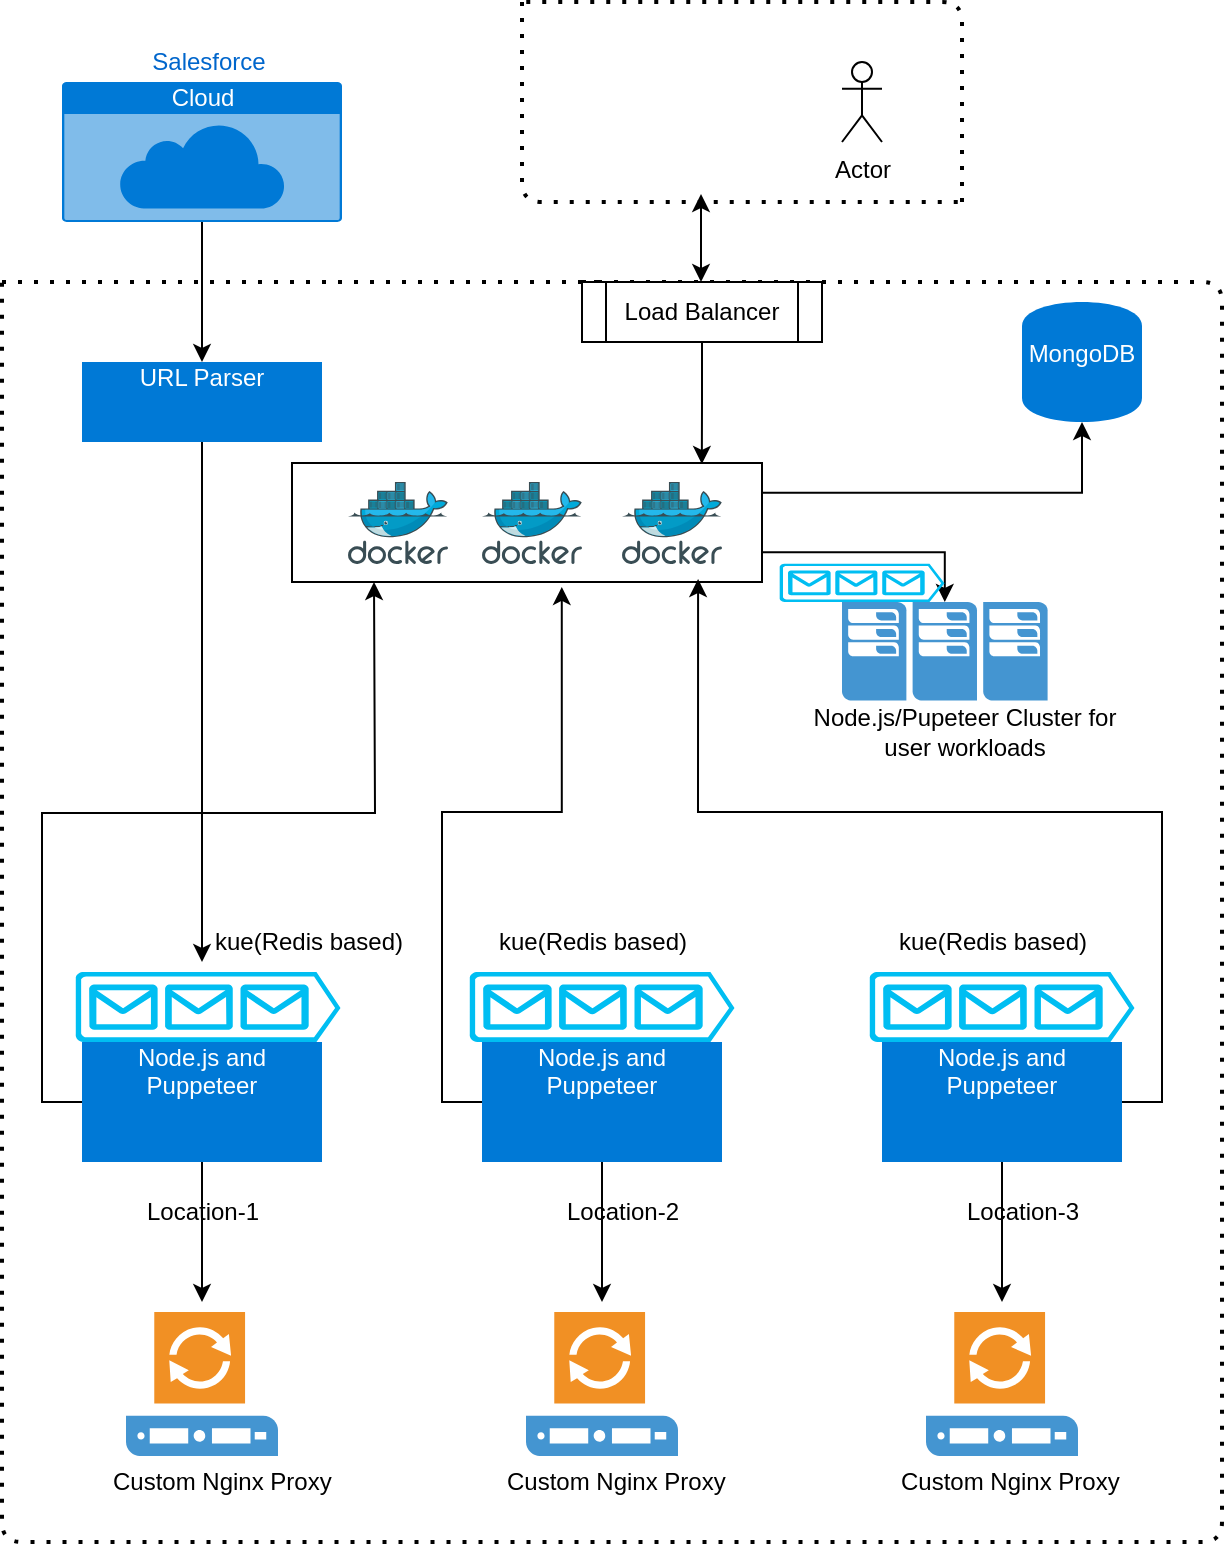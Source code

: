 <mxfile version="13.6.3" type="github">
  <diagram id="ujlbE42ZDyaoqwJoX8us" name="Page-1">
    <mxGraphModel dx="1186" dy="796" grid="1" gridSize="10" guides="1" tooltips="1" connect="1" arrows="1" fold="1" page="1" pageScale="1" pageWidth="850" pageHeight="1100" math="0" shadow="0">
      <root>
        <mxCell id="0" />
        <mxCell id="1" parent="0" />
        <mxCell id="xCr0qZ961VCydwSx8T03-10" style="edgeStyle=orthogonalEdgeStyle;rounded=0;orthogonalLoop=1;jettySize=auto;html=1;exitX=1;exitY=0.25;exitDx=0;exitDy=0;" parent="1" source="PxzMqg5Wx6o_aP7VjGV6-99" target="PxzMqg5Wx6o_aP7VjGV6-28" edge="1">
          <mxGeometry relative="1" as="geometry" />
        </mxCell>
        <mxCell id="xCr0qZ961VCydwSx8T03-11" style="edgeStyle=orthogonalEdgeStyle;rounded=0;orthogonalLoop=1;jettySize=auto;html=1;exitX=1;exitY=0.75;exitDx=0;exitDy=0;" parent="1" source="PxzMqg5Wx6o_aP7VjGV6-99" target="xCr0qZ961VCydwSx8T03-4" edge="1">
          <mxGeometry relative="1" as="geometry" />
        </mxCell>
        <mxCell id="PxzMqg5Wx6o_aP7VjGV6-99" value="" style="rounded=0;whiteSpace=wrap;html=1;" parent="1" vertex="1">
          <mxGeometry x="305" y="360.5" width="235" height="59.5" as="geometry" />
        </mxCell>
        <mxCell id="PxzMqg5Wx6o_aP7VjGV6-52" value="" style="edgeStyle=orthogonalEdgeStyle;rounded=0;orthogonalLoop=1;jettySize=auto;html=1;" parent="1" source="PxzMqg5Wx6o_aP7VjGV6-1" target="PxzMqg5Wx6o_aP7VjGV6-5" edge="1">
          <mxGeometry relative="1" as="geometry" />
        </mxCell>
        <mxCell id="PxzMqg5Wx6o_aP7VjGV6-1" value="Cloud" style="html=1;strokeColor=none;fillColor=#0079D6;labelPosition=center;verticalLabelPosition=middle;verticalAlign=top;align=center;fontSize=12;outlineConnect=0;spacingTop=-6;fontColor=#FFFFFF;shape=mxgraph.sitemap.cloud;" parent="1" vertex="1">
          <mxGeometry x="190" y="170" width="140" height="70" as="geometry" />
        </mxCell>
        <mxCell id="PxzMqg5Wx6o_aP7VjGV6-2" value="&lt;font color=&quot;#0066cc&quot;&gt;Salesforce&lt;/font&gt;" style="text;html=1;align=center;verticalAlign=middle;resizable=0;points=[];autosize=1;" parent="1" vertex="1">
          <mxGeometry x="228" y="150" width="70" height="20" as="geometry" />
        </mxCell>
        <mxCell id="PxzMqg5Wx6o_aP7VjGV6-82" style="edgeStyle=orthogonalEdgeStyle;rounded=0;orthogonalLoop=1;jettySize=auto;html=1;exitX=0.5;exitY=1;exitDx=0;exitDy=0;" parent="1" source="PxzMqg5Wx6o_aP7VjGV6-5" edge="1">
          <mxGeometry relative="1" as="geometry">
            <mxPoint x="260" y="610" as="targetPoint" />
          </mxGeometry>
        </mxCell>
        <mxCell id="PxzMqg5Wx6o_aP7VjGV6-5" value="URL Parser" style="whiteSpace=wrap;html=1;fontColor=#FFFFFF;verticalAlign=top;strokeColor=none;fillColor=#0079D6;spacingTop=-6;" parent="1" vertex="1">
          <mxGeometry x="200" y="310" width="120" height="40" as="geometry" />
        </mxCell>
        <mxCell id="PxzMqg5Wx6o_aP7VjGV6-49" style="edgeStyle=orthogonalEdgeStyle;rounded=0;orthogonalLoop=1;jettySize=auto;html=1;exitX=0.5;exitY=1;exitDx=0;exitDy=0;" parent="1" source="PxzMqg5Wx6o_aP7VjGV6-9" edge="1">
          <mxGeometry relative="1" as="geometry">
            <mxPoint x="460" y="780" as="targetPoint" />
          </mxGeometry>
        </mxCell>
        <mxCell id="PxzMqg5Wx6o_aP7VjGV6-9" value="&lt;span&gt;Node.js and Puppeteer&lt;/span&gt;" style="whiteSpace=wrap;html=1;fontColor=#FFFFFF;verticalAlign=top;strokeColor=none;fillColor=#0079D6;spacingTop=-6;" parent="1" vertex="1">
          <mxGeometry x="400" y="650" width="120" height="60" as="geometry" />
        </mxCell>
        <mxCell id="PxzMqg5Wx6o_aP7VjGV6-50" style="edgeStyle=orthogonalEdgeStyle;rounded=0;orthogonalLoop=1;jettySize=auto;html=1;exitX=0.5;exitY=1;exitDx=0;exitDy=0;" parent="1" source="PxzMqg5Wx6o_aP7VjGV6-11" edge="1">
          <mxGeometry relative="1" as="geometry">
            <mxPoint x="260" y="780" as="targetPoint" />
          </mxGeometry>
        </mxCell>
        <mxCell id="PxzMqg5Wx6o_aP7VjGV6-86" style="edgeStyle=orthogonalEdgeStyle;rounded=0;orthogonalLoop=1;jettySize=auto;html=1;exitX=0;exitY=0.5;exitDx=0;exitDy=0;" parent="1" source="PxzMqg5Wx6o_aP7VjGV6-11" edge="1">
          <mxGeometry relative="1" as="geometry">
            <mxPoint x="346" y="420" as="targetPoint" />
          </mxGeometry>
        </mxCell>
        <mxCell id="PxzMqg5Wx6o_aP7VjGV6-11" value="Node.js and Puppeteer" style="whiteSpace=wrap;html=1;fontColor=#FFFFFF;verticalAlign=top;strokeColor=none;fillColor=#0079D6;spacingTop=-6;" parent="1" vertex="1">
          <mxGeometry x="200" y="650" width="120" height="60" as="geometry" />
        </mxCell>
        <mxCell id="PxzMqg5Wx6o_aP7VjGV6-51" style="edgeStyle=orthogonalEdgeStyle;rounded=0;orthogonalLoop=1;jettySize=auto;html=1;exitX=0.5;exitY=1;exitDx=0;exitDy=0;" parent="1" source="PxzMqg5Wx6o_aP7VjGV6-13" edge="1">
          <mxGeometry relative="1" as="geometry">
            <mxPoint x="660" y="780" as="targetPoint" />
          </mxGeometry>
        </mxCell>
        <mxCell id="xCr0qZ961VCydwSx8T03-1" style="edgeStyle=orthogonalEdgeStyle;rounded=0;orthogonalLoop=1;jettySize=auto;html=1;exitX=1;exitY=0.5;exitDx=0;exitDy=0;entryX=0.864;entryY=0.975;entryDx=0;entryDy=0;entryPerimeter=0;" parent="1" source="PxzMqg5Wx6o_aP7VjGV6-13" target="PxzMqg5Wx6o_aP7VjGV6-99" edge="1">
          <mxGeometry relative="1" as="geometry" />
        </mxCell>
        <mxCell id="PxzMqg5Wx6o_aP7VjGV6-13" value="&lt;span&gt;Node.js and Puppeteer&lt;/span&gt;" style="whiteSpace=wrap;html=1;fontColor=#FFFFFF;verticalAlign=top;strokeColor=none;fillColor=#0079D6;spacingTop=-6;" parent="1" vertex="1">
          <mxGeometry x="600" y="650" width="120" height="60" as="geometry" />
        </mxCell>
        <mxCell id="PxzMqg5Wx6o_aP7VjGV6-15" value="" style="endArrow=none;dashed=1;html=1;dashPattern=1 3;strokeWidth=2;" parent="1" edge="1">
          <mxGeometry width="50" height="50" relative="1" as="geometry">
            <mxPoint x="450" y="270" as="sourcePoint" />
            <mxPoint x="160" y="270" as="targetPoint" />
            <Array as="points">
              <mxPoint x="770" y="270" />
              <mxPoint x="770" y="900" />
              <mxPoint x="480" y="900" />
              <mxPoint x="160" y="900" />
            </Array>
          </mxGeometry>
        </mxCell>
        <mxCell id="PxzMqg5Wx6o_aP7VjGV6-16" value="Location-1" style="text;html=1;align=center;verticalAlign=middle;resizable=0;points=[];autosize=1;" parent="1" vertex="1">
          <mxGeometry x="225" y="725" width="70" height="20" as="geometry" />
        </mxCell>
        <mxCell id="PxzMqg5Wx6o_aP7VjGV6-17" value="Location-2" style="text;html=1;align=center;verticalAlign=middle;resizable=0;points=[];autosize=1;" parent="1" vertex="1">
          <mxGeometry x="435" y="725" width="70" height="20" as="geometry" />
        </mxCell>
        <mxCell id="PxzMqg5Wx6o_aP7VjGV6-18" value="Location-3" style="text;html=1;align=center;verticalAlign=middle;resizable=0;points=[];autosize=1;" parent="1" vertex="1">
          <mxGeometry x="635" y="725" width="70" height="20" as="geometry" />
        </mxCell>
        <mxCell id="PxzMqg5Wx6o_aP7VjGV6-21" value="" style="shadow=0;dashed=0;html=1;strokeColor=none;fillColor=#4495D1;labelPosition=center;verticalLabelPosition=bottom;verticalAlign=top;align=center;outlineConnect=0;shape=mxgraph.veeam.proxy_server;" parent="1" vertex="1">
          <mxGeometry x="422" y="785" width="76" height="72" as="geometry" />
        </mxCell>
        <mxCell id="PxzMqg5Wx6o_aP7VjGV6-22" value="" style="shadow=0;dashed=0;html=1;strokeColor=none;fillColor=#4495D1;labelPosition=center;verticalLabelPosition=bottom;verticalAlign=top;align=center;outlineConnect=0;shape=mxgraph.veeam.proxy_server;" parent="1" vertex="1">
          <mxGeometry x="222" y="785" width="76" height="72" as="geometry" />
        </mxCell>
        <mxCell id="PxzMqg5Wx6o_aP7VjGV6-23" value="" style="shadow=0;dashed=0;html=1;strokeColor=none;fillColor=#4495D1;labelPosition=center;verticalLabelPosition=bottom;verticalAlign=top;align=center;outlineConnect=0;shape=mxgraph.veeam.proxy_server;" parent="1" vertex="1">
          <mxGeometry x="622" y="785" width="76" height="72" as="geometry" />
        </mxCell>
        <mxCell id="PxzMqg5Wx6o_aP7VjGV6-28" value="MongoDB" style="shape=cylinder;whiteSpace=wrap;html=1;boundedLbl=1;backgroundOutline=1;fontColor=#FFFFFF;verticalAlign=top;strokeColor=none;fillColor=#0079D6;spacingTop=-6;" parent="1" vertex="1">
          <mxGeometry x="670" y="280" width="60" height="60" as="geometry" />
        </mxCell>
        <mxCell id="PxzMqg5Wx6o_aP7VjGV6-30" value="Actor" style="shape=umlActor;verticalLabelPosition=bottom;verticalAlign=top;html=1;outlineConnect=0;" parent="1" vertex="1">
          <mxGeometry x="580" y="160" width="20" height="40" as="geometry" />
        </mxCell>
        <mxCell id="PxzMqg5Wx6o_aP7VjGV6-36" value="" style="shape=image;html=1;verticalAlign=top;verticalLabelPosition=bottom;labelBackgroundColor=#ffffff;imageAspect=0;aspect=fixed;image=https://cdn4.iconfinder.com/data/icons/technology-83/1000/app_frontend_end_front_front-end_front_end_development-128.png" parent="1" vertex="1">
          <mxGeometry x="480" y="150" width="60" height="60" as="geometry" />
        </mxCell>
        <mxCell id="PxzMqg5Wx6o_aP7VjGV6-39" value="" style="endArrow=none;dashed=1;html=1;dashPattern=1 3;strokeWidth=2;" parent="1" edge="1">
          <mxGeometry width="50" height="50" relative="1" as="geometry">
            <mxPoint x="420" y="130" as="sourcePoint" />
            <mxPoint x="640" y="230" as="targetPoint" />
            <Array as="points">
              <mxPoint x="420" y="130" />
              <mxPoint x="420" y="230" />
              <mxPoint x="540" y="230" />
            </Array>
          </mxGeometry>
        </mxCell>
        <mxCell id="PxzMqg5Wx6o_aP7VjGV6-46" value="&amp;nbsp;Custom Nginx Proxy" style="text;html=1;align=center;verticalAlign=middle;resizable=0;points=[];autosize=1;" parent="1" vertex="1">
          <mxGeometry x="203" y="860" width="130" height="20" as="geometry" />
        </mxCell>
        <mxCell id="PxzMqg5Wx6o_aP7VjGV6-47" value="&amp;nbsp;Custom Nginx Proxy" style="text;html=1;align=center;verticalAlign=middle;resizable=0;points=[];autosize=1;" parent="1" vertex="1">
          <mxGeometry x="597" y="860" width="130" height="20" as="geometry" />
        </mxCell>
        <mxCell id="PxzMqg5Wx6o_aP7VjGV6-48" value="&amp;nbsp;Custom Nginx Proxy" style="text;html=1;align=center;verticalAlign=middle;resizable=0;points=[];autosize=1;" parent="1" vertex="1">
          <mxGeometry x="400" y="860" width="130" height="20" as="geometry" />
        </mxCell>
        <mxCell id="PxzMqg5Wx6o_aP7VjGV6-66" style="edgeStyle=orthogonalEdgeStyle;rounded=0;orthogonalLoop=1;jettySize=auto;html=1;exitX=0.5;exitY=1;exitDx=0;exitDy=0;exitPerimeter=0;entryX=0.5;entryY=0;entryDx=0;entryDy=0;" parent="1" source="PxzMqg5Wx6o_aP7VjGV6-62" target="PxzMqg5Wx6o_aP7VjGV6-9" edge="1">
          <mxGeometry relative="1" as="geometry" />
        </mxCell>
        <mxCell id="PxzMqg5Wx6o_aP7VjGV6-101" style="edgeStyle=orthogonalEdgeStyle;rounded=0;orthogonalLoop=1;jettySize=auto;html=1;entryX=0.574;entryY=1.042;entryDx=0;entryDy=0;entryPerimeter=0;exitX=0;exitY=0.5;exitDx=0;exitDy=0;" parent="1" source="PxzMqg5Wx6o_aP7VjGV6-9" target="PxzMqg5Wx6o_aP7VjGV6-99" edge="1">
          <mxGeometry relative="1" as="geometry">
            <mxPoint x="390" y="680" as="sourcePoint" />
          </mxGeometry>
        </mxCell>
        <mxCell id="PxzMqg5Wx6o_aP7VjGV6-62" value="" style="verticalLabelPosition=bottom;html=1;verticalAlign=top;align=center;strokeColor=none;fillColor=#00BEF2;shape=mxgraph.azure.queue_generic;pointerEvents=1;" parent="1" vertex="1">
          <mxGeometry x="393.75" y="615" width="132.5" height="35" as="geometry" />
        </mxCell>
        <mxCell id="PxzMqg5Wx6o_aP7VjGV6-67" value="kue(Redis based)" style="text;html=1;align=center;verticalAlign=middle;resizable=0;points=[];autosize=1;" parent="1" vertex="1">
          <mxGeometry x="257.5" y="590" width="110" height="20" as="geometry" />
        </mxCell>
        <mxCell id="PxzMqg5Wx6o_aP7VjGV6-70" value="" style="verticalLabelPosition=bottom;html=1;verticalAlign=top;align=center;strokeColor=none;fillColor=#00BEF2;shape=mxgraph.azure.queue_generic;pointerEvents=1;" parent="1" vertex="1">
          <mxGeometry x="593.75" y="615" width="132.5" height="35" as="geometry" />
        </mxCell>
        <mxCell id="PxzMqg5Wx6o_aP7VjGV6-71" value="" style="verticalLabelPosition=bottom;html=1;verticalAlign=top;align=center;strokeColor=none;fillColor=#00BEF2;shape=mxgraph.azure.queue_generic;pointerEvents=1;" parent="1" vertex="1">
          <mxGeometry x="196.75" y="615" width="132.5" height="35" as="geometry" />
        </mxCell>
        <mxCell id="PxzMqg5Wx6o_aP7VjGV6-83" value="" style="endArrow=none;dashed=1;html=1;dashPattern=1 3;strokeWidth=2;" parent="1" edge="1">
          <mxGeometry width="50" height="50" relative="1" as="geometry">
            <mxPoint x="160" y="270" as="sourcePoint" />
            <mxPoint x="460" y="270" as="targetPoint" />
            <Array as="points">
              <mxPoint x="330" y="270" />
            </Array>
          </mxGeometry>
        </mxCell>
        <mxCell id="PxzMqg5Wx6o_aP7VjGV6-88" value="" style="endArrow=none;dashed=1;html=1;dashPattern=1 3;strokeWidth=2;" parent="1" edge="1">
          <mxGeometry width="50" height="50" relative="1" as="geometry">
            <mxPoint x="640" y="230" as="sourcePoint" />
            <mxPoint x="420" y="130" as="targetPoint" />
            <Array as="points">
              <mxPoint x="640" y="130" />
            </Array>
          </mxGeometry>
        </mxCell>
        <mxCell id="PxzMqg5Wx6o_aP7VjGV6-93" value="kue(Redis based)" style="text;html=1;align=center;verticalAlign=middle;resizable=0;points=[];autosize=1;" parent="1" vertex="1">
          <mxGeometry x="400" y="590" width="110" height="20" as="geometry" />
        </mxCell>
        <mxCell id="PxzMqg5Wx6o_aP7VjGV6-94" value="kue(Redis based)" style="text;html=1;align=center;verticalAlign=middle;resizable=0;points=[];autosize=1;" parent="1" vertex="1">
          <mxGeometry x="600" y="590" width="110" height="20" as="geometry" />
        </mxCell>
        <mxCell id="PxzMqg5Wx6o_aP7VjGV6-96" value="" style="aspect=fixed;html=1;points=[];align=center;image;fontSize=12;image=img/lib/mscae/Docker.svg;" parent="1" vertex="1">
          <mxGeometry x="400" y="370" width="50" height="41" as="geometry" />
        </mxCell>
        <mxCell id="PxzMqg5Wx6o_aP7VjGV6-97" value="" style="aspect=fixed;html=1;points=[];align=center;image;fontSize=12;image=img/lib/mscae/Docker.svg;" parent="1" vertex="1">
          <mxGeometry x="333" y="370" width="50" height="41" as="geometry" />
        </mxCell>
        <mxCell id="PxzMqg5Wx6o_aP7VjGV6-98" value="" style="aspect=fixed;html=1;points=[];align=center;image;fontSize=12;image=img/lib/mscae/Docker.svg;" parent="1" vertex="1">
          <mxGeometry x="470" y="370" width="50" height="41" as="geometry" />
        </mxCell>
        <mxCell id="xCr0qZ961VCydwSx8T03-4" value="" style="pointerEvents=1;shadow=0;dashed=0;html=1;strokeColor=none;fillColor=#4495D1;labelPosition=center;verticalLabelPosition=bottom;verticalAlign=top;align=center;outlineConnect=0;shape=mxgraph.veeam.cluster;" parent="1" vertex="1">
          <mxGeometry x="580" y="430" width="102.8" height="49.2" as="geometry" />
        </mxCell>
        <mxCell id="xCr0qZ961VCydwSx8T03-6" value="Node.js/Pupeteer Cluster for &lt;br&gt;user workloads" style="text;html=1;align=center;verticalAlign=middle;resizable=0;points=[];autosize=1;" parent="1" vertex="1">
          <mxGeometry x="556.25" y="480" width="170" height="30" as="geometry" />
        </mxCell>
        <mxCell id="xCr0qZ961VCydwSx8T03-14" value="" style="verticalLabelPosition=bottom;html=1;verticalAlign=top;align=center;strokeColor=none;fillColor=#00BEF2;shape=mxgraph.azure.queue_generic;pointerEvents=1;" parent="1" vertex="1">
          <mxGeometry x="548.75" y="410.8" width="82.5" height="19.2" as="geometry" />
        </mxCell>
        <mxCell id="xCr0qZ961VCydwSx8T03-27" style="edgeStyle=orthogonalEdgeStyle;rounded=0;orthogonalLoop=1;jettySize=auto;html=1;exitX=0.5;exitY=1;exitDx=0;exitDy=0;entryX=0.872;entryY=0.008;entryDx=0;entryDy=0;entryPerimeter=0;" parent="1" source="xCr0qZ961VCydwSx8T03-15" target="PxzMqg5Wx6o_aP7VjGV6-99" edge="1">
          <mxGeometry relative="1" as="geometry" />
        </mxCell>
        <mxCell id="xCr0qZ961VCydwSx8T03-15" value="Load Balancer" style="shape=process;whiteSpace=wrap;html=1;backgroundOutline=1;" parent="1" vertex="1">
          <mxGeometry x="450" y="270" width="120" height="30" as="geometry" />
        </mxCell>
        <mxCell id="xCr0qZ961VCydwSx8T03-25" value="" style="endArrow=classic;startArrow=classic;html=1;" parent="1" edge="1">
          <mxGeometry width="50" height="50" relative="1" as="geometry">
            <mxPoint x="509.5" y="270" as="sourcePoint" />
            <mxPoint x="509.5" y="226" as="targetPoint" />
          </mxGeometry>
        </mxCell>
      </root>
    </mxGraphModel>
  </diagram>
</mxfile>
